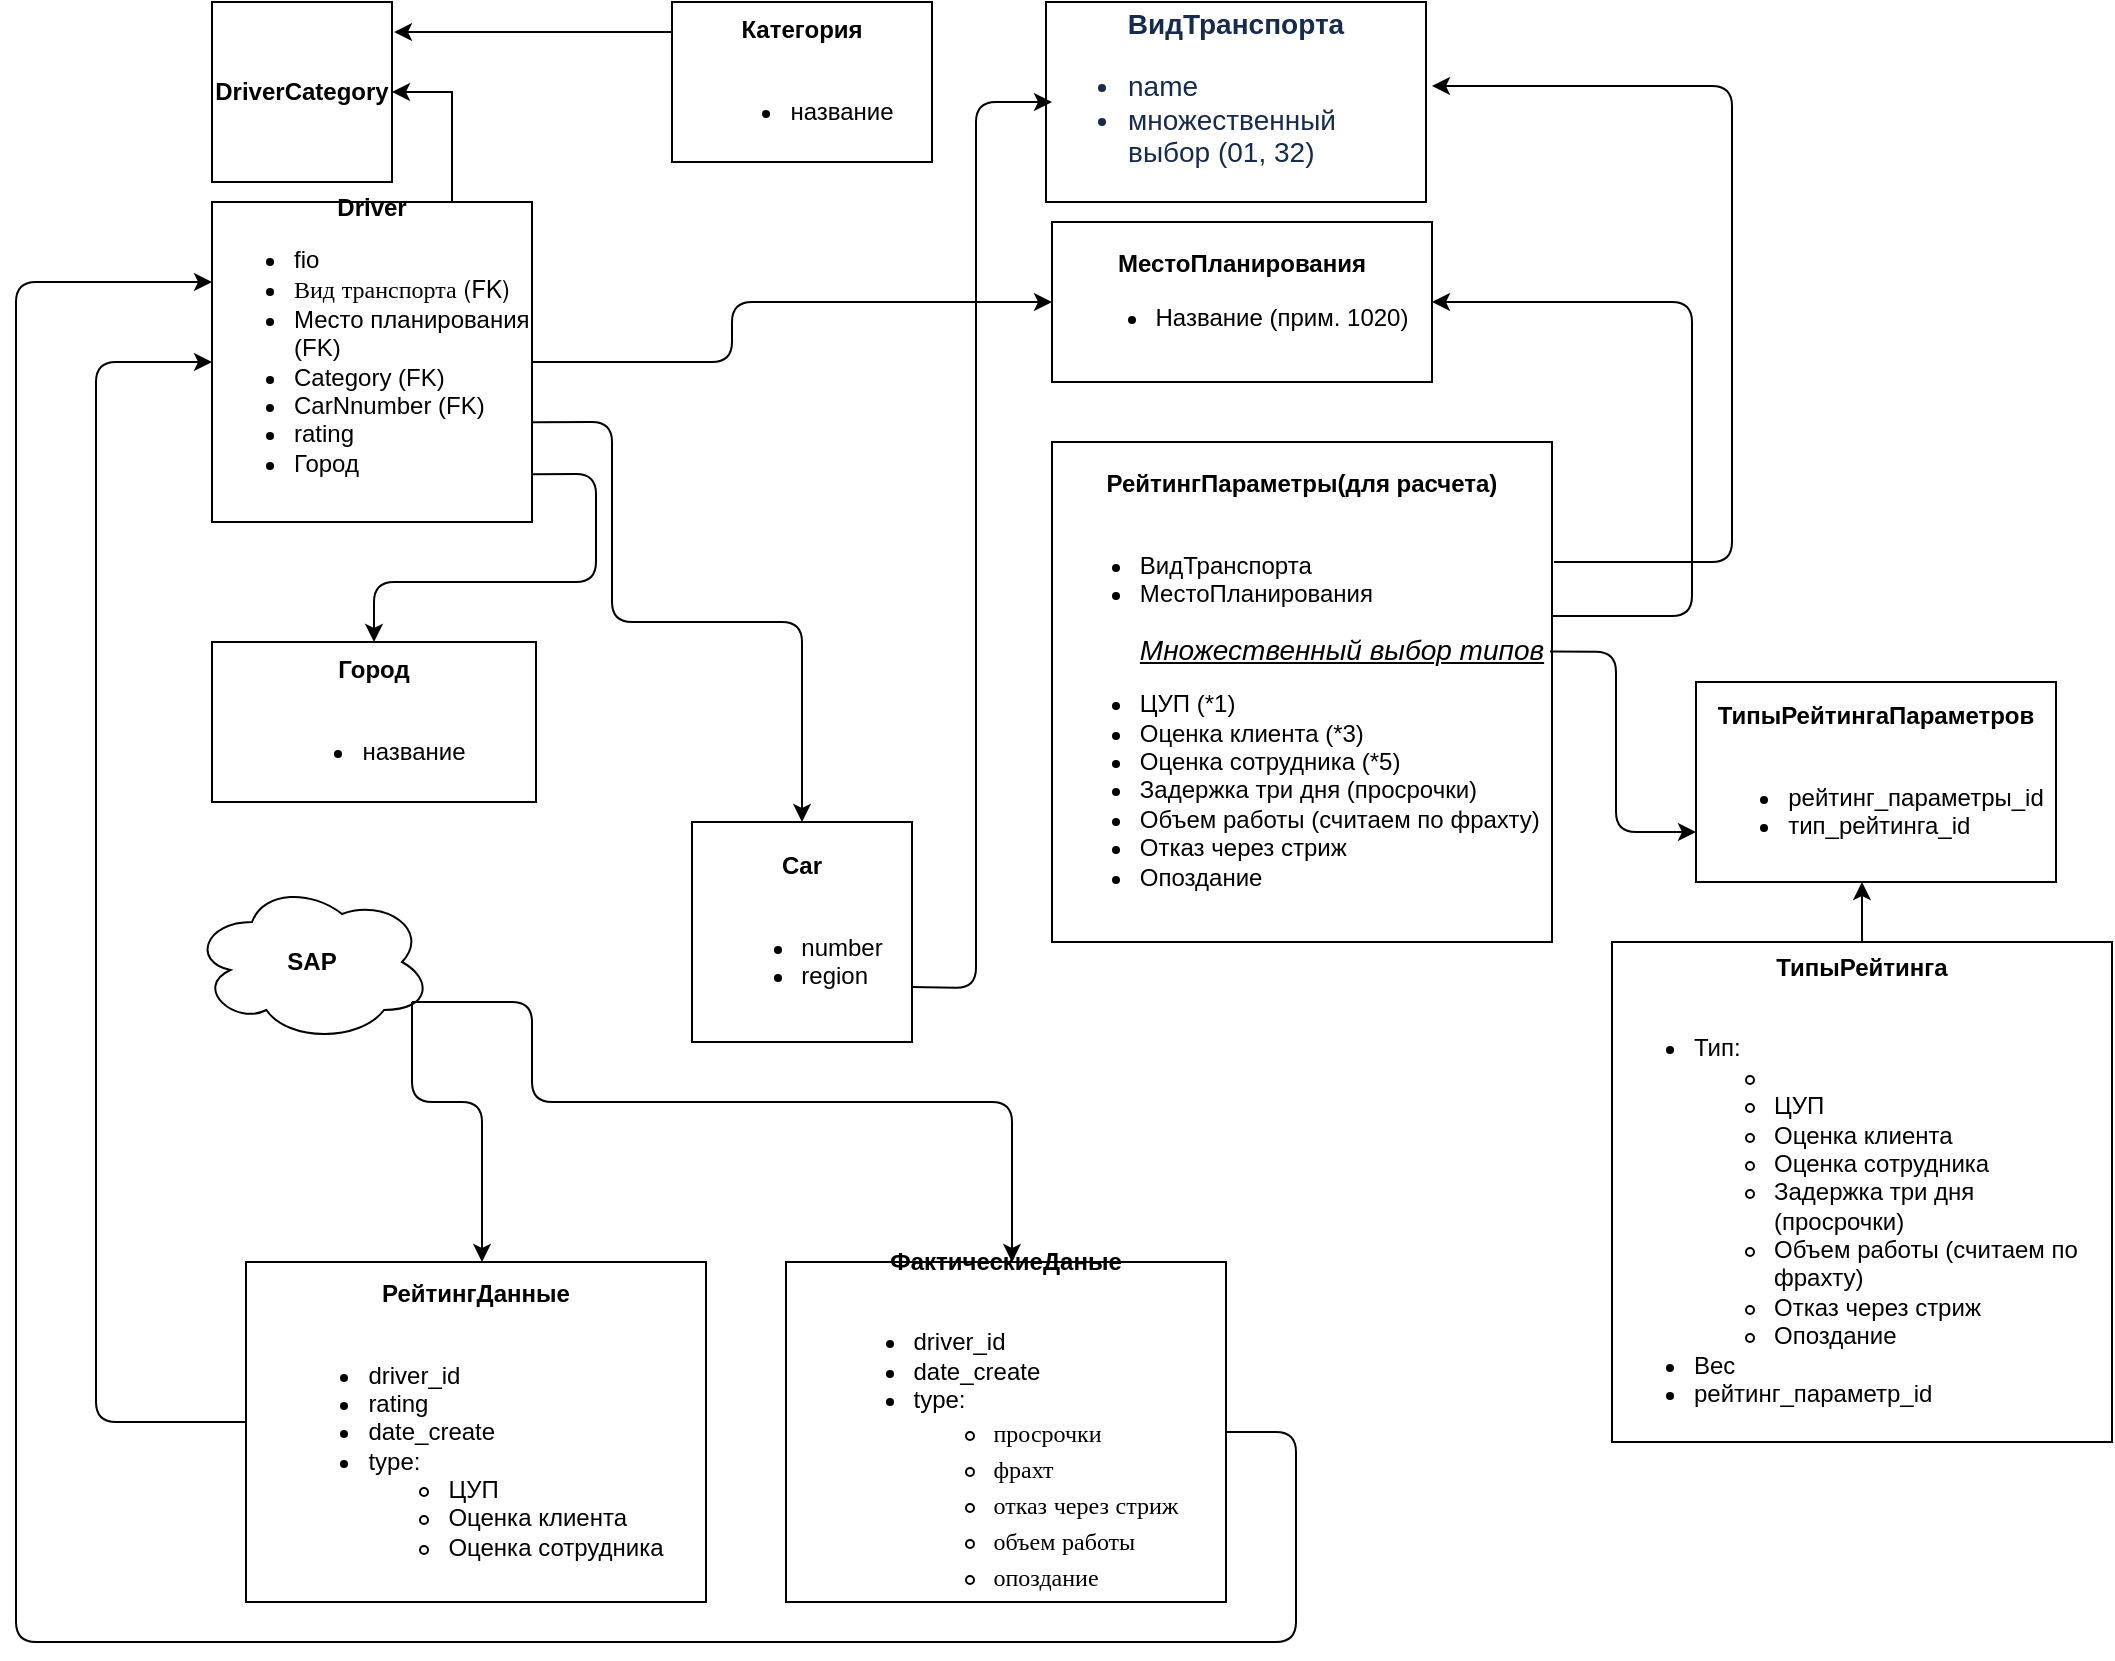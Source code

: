 <mxfile version="14.1.2" type="github"><diagram id="Umx6W6It8jFZoAWyNApW" name="Page-1"><mxGraphModel dx="1186" dy="567" grid="1" gridSize="10" guides="1" tooltips="1" connect="1" arrows="1" fold="1" page="1" pageScale="1" pageWidth="1169" pageHeight="827" math="0" shadow="0"><root><mxCell id="0"/><mxCell id="1" parent="0"/><mxCell id="KK8762Q6YuR6CZWRdjEQ-1" value="&lt;b&gt;Car&lt;/b&gt;&lt;br&gt;&lt;br&gt;&lt;div style=&quot;text-align: left&quot;&gt;&lt;ul&gt;&lt;li&gt;&lt;span&gt;number&lt;/span&gt;&lt;/li&gt;&lt;li&gt;&lt;span&gt;region&lt;/span&gt;&lt;/li&gt;&lt;/ul&gt;&lt;/div&gt;" style="whiteSpace=wrap;html=1;aspect=fixed;" parent="1" vertex="1"><mxGeometry x="378" y="420" width="110" height="110" as="geometry"/></mxCell><mxCell id="KK8762Q6YuR6CZWRdjEQ-36" style="edgeStyle=orthogonalEdgeStyle;rounded=0;orthogonalLoop=1;jettySize=auto;html=1;exitX=0.75;exitY=0;exitDx=0;exitDy=0;entryX=1;entryY=0.5;entryDx=0;entryDy=0;" parent="1" source="KK8762Q6YuR6CZWRdjEQ-2" target="KK8762Q6YuR6CZWRdjEQ-35" edge="1"><mxGeometry relative="1" as="geometry"/></mxCell><mxCell id="KK8762Q6YuR6CZWRdjEQ-2" value="&lt;b&gt;Driver&lt;/b&gt;&lt;br&gt;&lt;div style=&quot;text-align: left&quot;&gt;&lt;ul&gt;&lt;li&gt;&lt;span&gt;fio&lt;/span&gt;&lt;/li&gt;&lt;li&gt;&lt;span style=&quot;font-family: &amp;#34;helvetica neue&amp;#34;&quot;&gt;Вид транспорта (FK)&lt;/span&gt;&lt;/li&gt;&lt;li&gt;Место планирования (FK)&lt;/li&gt;&lt;li&gt;&lt;span&gt;Category (FK)&lt;/span&gt;&lt;/li&gt;&lt;li&gt;&lt;span style=&quot;font-family: &amp;#34;helvetica&amp;#34;&quot;&gt;CarNnumber (FK)&lt;/span&gt;&lt;/li&gt;&lt;li&gt;&lt;span style=&quot;font-family: &amp;#34;helvetica&amp;#34;&quot;&gt;rating&lt;/span&gt;&lt;/li&gt;&lt;li&gt;&lt;font face=&quot;helvetica&quot;&gt;Город&lt;/font&gt;&lt;/li&gt;&lt;/ul&gt;&lt;/div&gt;&lt;div style=&quot;text-align: left&quot;&gt;&lt;font face=&quot;helvetica neue&quot;&gt;&lt;br&gt;&lt;/font&gt;&lt;/div&gt;" style="whiteSpace=wrap;html=1;aspect=fixed;" parent="1" vertex="1"><mxGeometry x="138" y="110" width="160" height="160" as="geometry"/></mxCell><mxCell id="KK8762Q6YuR6CZWRdjEQ-3" value="" style="endArrow=classic;html=1;entryX=0.5;entryY=0;entryDx=0;entryDy=0;exitX=1;exitY=0.688;exitDx=0;exitDy=0;exitPerimeter=0;" parent="1" source="KK8762Q6YuR6CZWRdjEQ-2" target="KK8762Q6YuR6CZWRdjEQ-1" edge="1"><mxGeometry width="50" height="50" relative="1" as="geometry"><mxPoint x="298" y="160" as="sourcePoint"/><mxPoint x="558" y="180" as="targetPoint"/><Array as="points"><mxPoint x="338" y="220"/><mxPoint x="338" y="320"/><mxPoint x="433" y="320"/></Array></mxGeometry></mxCell><mxCell id="KK8762Q6YuR6CZWRdjEQ-4" value="&lt;b&gt;МестоПланирования&lt;/b&gt;&lt;br&gt;&lt;div style=&quot;text-align: left&quot;&gt;&lt;ul&gt;&lt;li&gt;&lt;span&gt;Название (прим. 1020)&lt;/span&gt;&lt;/li&gt;&lt;/ul&gt;&lt;/div&gt;" style="rounded=0;whiteSpace=wrap;html=1;" parent="1" vertex="1"><mxGeometry x="558" y="120" width="190" height="80" as="geometry"/></mxCell><mxCell id="KK8762Q6YuR6CZWRdjEQ-5" value="" style="endArrow=classic;html=1;entryX=0;entryY=0.5;entryDx=0;entryDy=0;exitX=1;exitY=0.5;exitDx=0;exitDy=0;" parent="1" source="KK8762Q6YuR6CZWRdjEQ-2" target="KK8762Q6YuR6CZWRdjEQ-4" edge="1"><mxGeometry width="50" height="50" relative="1" as="geometry"><mxPoint x="329" y="120" as="sourcePoint"/><mxPoint x="348" y="70" as="targetPoint"/><Array as="points"><mxPoint x="398" y="190"/><mxPoint x="398" y="160"/></Array></mxGeometry></mxCell><mxCell id="KK8762Q6YuR6CZWRdjEQ-6" value="&lt;span style=&quot;color: rgb(23 , 43 , 77) ; font-family: , , &amp;#34;segoe ui&amp;#34; , &amp;#34;roboto&amp;#34; , &amp;#34;oxygen&amp;#34; , &amp;#34;ubuntu&amp;#34; , &amp;#34;fira sans&amp;#34; , &amp;#34;droid sans&amp;#34; , &amp;#34;helvetica neue&amp;#34; , sans-serif ; font-size: 14px ; background-color: rgb(255 , 255 , 255)&quot;&gt;&lt;b&gt;ВидТранспорта&lt;/b&gt;&lt;br&gt;&lt;ul&gt;&lt;li style=&quot;text-align: left&quot;&gt;&lt;span style=&quot;color: rgb(23 , 43 , 77) ; font-family: , , &amp;#34;segoe ui&amp;#34; , &amp;#34;roboto&amp;#34; , &amp;#34;oxygen&amp;#34; , &amp;#34;ubuntu&amp;#34; , &amp;#34;fira sans&amp;#34; , &amp;#34;droid sans&amp;#34; , &amp;#34;helvetica neue&amp;#34; , sans-serif ; font-size: 14px ; background-color: rgb(255 , 255 , 255)&quot;&gt;name&lt;/span&gt;&lt;/li&gt;&lt;li style=&quot;text-align: left&quot;&gt;&lt;span style=&quot;color: rgb(23 , 43 , 77) ; font-family: , , &amp;#34;segoe ui&amp;#34; , &amp;#34;roboto&amp;#34; , &amp;#34;oxygen&amp;#34; , &amp;#34;ubuntu&amp;#34; , &amp;#34;fira sans&amp;#34; , &amp;#34;droid sans&amp;#34; , &amp;#34;helvetica neue&amp;#34; , sans-serif ; font-size: 14px ; background-color: rgb(255 , 255 , 255)&quot;&gt;множественный выбор (01,&amp;nbsp;32)&lt;/span&gt;&lt;/li&gt;&lt;/ul&gt;&lt;/span&gt;" style="rounded=0;whiteSpace=wrap;html=1;" parent="1" vertex="1"><mxGeometry x="555" y="10" width="190" height="100" as="geometry"/></mxCell><mxCell id="KK8762Q6YuR6CZWRdjEQ-9" value="" style="endArrow=classic;html=1;entryX=0;entryY=0.5;entryDx=0;entryDy=0;exitX=1;exitY=0.75;exitDx=0;exitDy=0;" parent="1" source="KK8762Q6YuR6CZWRdjEQ-1" edge="1"><mxGeometry width="50" height="50" relative="1" as="geometry"><mxPoint x="490" y="480" as="sourcePoint"/><mxPoint x="558.0" y="60" as="targetPoint"/><Array as="points"><mxPoint x="520" y="503"/><mxPoint x="520" y="60"/></Array></mxGeometry></mxCell><mxCell id="KK8762Q6YuR6CZWRdjEQ-10" value="&lt;b&gt;РейтингПараметры(для расчета)&lt;/b&gt;&lt;br&gt;&lt;br&gt;&lt;div style=&quot;text-align: left&quot;&gt;&lt;ul&gt;&lt;li&gt;&lt;span&gt;ВидТранспорта&lt;/span&gt;&lt;/li&gt;&lt;li&gt;&lt;span&gt;МестоПланирования&lt;/span&gt;&lt;/li&gt;&lt;/ul&gt;&lt;/div&gt;&lt;blockquote style=&quot;margin: 0 0 0 40px ; border: none ; padding: 0px&quot;&gt;&lt;div style=&quot;text-align: left&quot;&gt;&lt;div&gt;&lt;i&gt;&lt;u&gt;&lt;font style=&quot;font-size: 14px&quot;&gt;Множественный выбор типов&lt;/font&gt;&lt;/u&gt;&lt;/i&gt;&lt;/div&gt;&lt;/div&gt;&lt;/blockquote&gt;&lt;div&gt;&lt;ul&gt;&lt;li style=&quot;text-align: left&quot;&gt;ЦУП (*1)&lt;/li&gt;&lt;li style=&quot;text-align: left&quot;&gt;Оценка клиента (*3)&lt;/li&gt;&lt;li style=&quot;text-align: left&quot;&gt;Оценка сотрудника (*5)&lt;/li&gt;&lt;li style=&quot;text-align: left&quot;&gt;Задержка три дня (просрочки)&lt;/li&gt;&lt;li style=&quot;text-align: left&quot;&gt;Объем работы (считаем по фрахту)&lt;/li&gt;&lt;li style=&quot;text-align: left&quot;&gt;Отказ через стриж&lt;/li&gt;&lt;li style=&quot;text-align: left&quot;&gt;Опоздание&lt;/li&gt;&lt;/ul&gt;&lt;/div&gt;" style="whiteSpace=wrap;html=1;aspect=fixed;" parent="1" vertex="1"><mxGeometry x="558" y="230" width="250" height="250" as="geometry"/></mxCell><mxCell id="KK8762Q6YuR6CZWRdjEQ-12" value="" style="endArrow=classic;html=1;entryX=1;entryY=0.5;entryDx=0;entryDy=0;exitX=0.999;exitY=0.348;exitDx=0;exitDy=0;exitPerimeter=0;" parent="1" source="KK8762Q6YuR6CZWRdjEQ-10" target="KK8762Q6YuR6CZWRdjEQ-4" edge="1"><mxGeometry width="50" height="50" relative="1" as="geometry"><mxPoint x="818" y="290" as="sourcePoint"/><mxPoint x="838" y="40" as="targetPoint"/><Array as="points"><mxPoint x="878" y="317"/><mxPoint x="878" y="160"/></Array></mxGeometry></mxCell><mxCell id="KK8762Q6YuR6CZWRdjEQ-13" value="" style="endArrow=classic;html=1;" parent="1" edge="1"><mxGeometry width="50" height="50" relative="1" as="geometry"><mxPoint x="809" y="290" as="sourcePoint"/><mxPoint x="748" y="52" as="targetPoint"/><Array as="points"><mxPoint x="898" y="290"/><mxPoint x="898" y="52"/></Array></mxGeometry></mxCell><mxCell id="KK8762Q6YuR6CZWRdjEQ-37" style="edgeStyle=orthogonalEdgeStyle;rounded=0;orthogonalLoop=1;jettySize=auto;html=1;entryX=1.011;entryY=0.167;entryDx=0;entryDy=0;entryPerimeter=0;" parent="1" source="KK8762Q6YuR6CZWRdjEQ-17" target="KK8762Q6YuR6CZWRdjEQ-35" edge="1"><mxGeometry relative="1" as="geometry"><Array as="points"><mxPoint x="466" y="25"/></Array></mxGeometry></mxCell><mxCell id="KK8762Q6YuR6CZWRdjEQ-17" value="&lt;b&gt;Категория&lt;/b&gt;&lt;br&gt;&lt;br&gt;&lt;div style=&quot;text-align: left&quot;&gt;&lt;ul&gt;&lt;li&gt;&lt;span&gt;название&lt;/span&gt;&lt;/li&gt;&lt;/ul&gt;&lt;/div&gt;" style="rounded=0;whiteSpace=wrap;html=1;" parent="1" vertex="1"><mxGeometry x="368" y="10" width="130" height="80" as="geometry"/></mxCell><mxCell id="KK8762Q6YuR6CZWRdjEQ-19" value="&lt;b&gt;РейтингДанные&lt;/b&gt;&lt;br&gt;&lt;br&gt;&lt;div&gt;&lt;ul&gt;&lt;li style=&quot;text-align: left&quot;&gt;driver_id&lt;/li&gt;&lt;li style=&quot;text-align: left&quot;&gt;rating&lt;/li&gt;&lt;li style=&quot;text-align: left&quot;&gt;date_create&lt;/li&gt;&lt;li style=&quot;text-align: left&quot;&gt;type:&lt;/li&gt;&lt;ul&gt;&lt;li style=&quot;text-align: left&quot;&gt;ЦУП&lt;/li&gt;&lt;li style=&quot;text-align: left&quot;&gt;Оценка клиента&lt;/li&gt;&lt;li style=&quot;text-align: left&quot;&gt;Оценка сотрудника&lt;/li&gt;&lt;/ul&gt;&lt;/ul&gt;&lt;/div&gt;" style="rounded=0;whiteSpace=wrap;html=1;" parent="1" vertex="1"><mxGeometry x="155" y="640" width="230" height="170" as="geometry"/></mxCell><mxCell id="KK8762Q6YuR6CZWRdjEQ-21" value="&lt;b&gt;ФактическиеДаные&lt;br&gt;&lt;br&gt;&lt;/b&gt;&lt;p class=&quot;p1&quot; style=&quot;text-align: left ; margin: 0px ; font-stretch: normal ; line-height: normal ; font-family: &amp;#34;helvetica neue&amp;#34;&quot;&gt;&lt;/p&gt;&lt;ul&gt;&lt;li style=&quot;text-align: left&quot;&gt;driver_id&lt;/li&gt;&lt;li style=&quot;text-align: left&quot;&gt;date_create&lt;/li&gt;&lt;li style=&quot;text-align: left&quot;&gt;type:&lt;/li&gt;&lt;ul&gt;&lt;li style=&quot;text-align: left&quot;&gt;&lt;p class=&quot;p1&quot; style=&quot;margin: 0px ; font-stretch: normal ; line-height: normal ; font-family: &amp;#34;helvetica neue&amp;#34;&quot;&gt;просрочки&lt;/p&gt;&lt;/li&gt;&lt;li style=&quot;text-align: left&quot;&gt;&lt;p class=&quot;p1&quot; style=&quot;margin: 0px ; font-stretch: normal ; line-height: normal ; font-family: &amp;#34;helvetica neue&amp;#34;&quot;&gt;фрахт&lt;/p&gt;&lt;/li&gt;&lt;li style=&quot;text-align: left&quot;&gt;&lt;p class=&quot;p1&quot; style=&quot;margin: 0px ; font-stretch: normal ; line-height: normal ; font-family: &amp;#34;helvetica neue&amp;#34;&quot;&gt;отказ через стриж&lt;/p&gt;&lt;/li&gt;&lt;li style=&quot;text-align: left&quot;&gt;&lt;p class=&quot;p1&quot; style=&quot;margin: 0px ; font-stretch: normal ; line-height: normal ; font-family: &amp;#34;helvetica neue&amp;#34;&quot;&gt;объем работы&lt;/p&gt;&lt;/li&gt;&lt;li style=&quot;text-align: left&quot;&gt;&lt;p class=&quot;p1&quot; style=&quot;margin: 0px ; font-stretch: normal ; line-height: normal ; font-family: &amp;#34;helvetica neue&amp;#34;&quot;&gt;опоздание&lt;/p&gt;&lt;/li&gt;&lt;/ul&gt;&lt;/ul&gt;&lt;p&gt;&lt;/p&gt;" style="rounded=0;whiteSpace=wrap;html=1;" parent="1" vertex="1"><mxGeometry x="425" y="640" width="220" height="170" as="geometry"/></mxCell><mxCell id="KK8762Q6YuR6CZWRdjEQ-22" value="&lt;b&gt;SAP&lt;/b&gt;" style="ellipse;shape=cloud;whiteSpace=wrap;html=1;" parent="1" vertex="1"><mxGeometry x="128" y="450" width="120" height="80" as="geometry"/></mxCell><mxCell id="KK8762Q6YuR6CZWRdjEQ-23" value="" style="endArrow=classic;html=1;entryX=0.5;entryY=0;entryDx=0;entryDy=0;" parent="1" edge="1"><mxGeometry width="50" height="50" relative="1" as="geometry"><mxPoint x="238" y="510" as="sourcePoint"/><mxPoint x="273.0" y="640" as="targetPoint"/><Array as="points"><mxPoint x="238" y="560"/><mxPoint x="273" y="560"/></Array></mxGeometry></mxCell><mxCell id="KK8762Q6YuR6CZWRdjEQ-24" value="" style="endArrow=classic;html=1;entryX=0.5;entryY=0;entryDx=0;entryDy=0;" parent="1" edge="1"><mxGeometry width="50" height="50" relative="1" as="geometry"><mxPoint x="238" y="510" as="sourcePoint"/><mxPoint x="538.0" y="640" as="targetPoint"/><Array as="points"><mxPoint x="298" y="510"/><mxPoint x="298" y="560"/><mxPoint x="538" y="560"/></Array></mxGeometry></mxCell><mxCell id="KK8762Q6YuR6CZWRdjEQ-32" style="edgeStyle=orthogonalEdgeStyle;rounded=0;orthogonalLoop=1;jettySize=auto;html=1;entryX=0.461;entryY=1;entryDx=0;entryDy=0;entryPerimeter=0;" parent="1" source="KK8762Q6YuR6CZWRdjEQ-25" target="KK8762Q6YuR6CZWRdjEQ-30" edge="1"><mxGeometry relative="1" as="geometry"/></mxCell><mxCell id="KK8762Q6YuR6CZWRdjEQ-25" value="&lt;b&gt;ТипыРейтинга&lt;/b&gt;&lt;br&gt;&lt;br&gt;&lt;div style=&quot;text-align: left&quot;&gt;&lt;ul&gt;&lt;li&gt;&lt;span&gt;Тип:&lt;/span&gt;&lt;/li&gt;&lt;ul&gt;&lt;li&gt;&lt;span&gt;&lt;/span&gt;&lt;/li&gt;&lt;li&gt;ЦУП&lt;/li&gt;&lt;li&gt;Оценка клиента&lt;/li&gt;&lt;li&gt;Оценка сотрудника&lt;/li&gt;&lt;li&gt;Задержка три дня (просрочки)&lt;/li&gt;&lt;li&gt;Объем работы (считаем по фрахту)&lt;/li&gt;&lt;li&gt;Отказ через стриж&lt;/li&gt;&lt;li&gt;Опоздание&lt;/li&gt;&lt;/ul&gt;&lt;li&gt;&lt;span&gt;Вес&lt;/span&gt;&lt;/li&gt;&lt;li&gt;рейтинг_параметр_id&lt;/li&gt;&lt;/ul&gt;&lt;/div&gt;" style="whiteSpace=wrap;html=1;aspect=fixed;" parent="1" vertex="1"><mxGeometry x="838" y="480" width="250" height="250" as="geometry"/></mxCell><mxCell id="KK8762Q6YuR6CZWRdjEQ-26" value="" style="endArrow=classic;html=1;entryX=0;entryY=0.75;entryDx=0;entryDy=0;exitX=0.996;exitY=0.419;exitDx=0;exitDy=0;exitPerimeter=0;" parent="1" source="KK8762Q6YuR6CZWRdjEQ-10" target="KK8762Q6YuR6CZWRdjEQ-30" edge="1"><mxGeometry width="50" height="50" relative="1" as="geometry"><mxPoint x="1208" y="460" as="sourcePoint"/><mxPoint x="1138" y="360" as="targetPoint"/><Array as="points"><mxPoint x="840" y="335"/><mxPoint x="840" y="425"/></Array></mxGeometry></mxCell><mxCell id="KK8762Q6YuR6CZWRdjEQ-27" value="" style="endArrow=classic;html=1;entryX=0;entryY=0.5;entryDx=0;entryDy=0;" parent="1" target="KK8762Q6YuR6CZWRdjEQ-2" edge="1"><mxGeometry width="50" height="50" relative="1" as="geometry"><mxPoint x="155" y="720" as="sourcePoint"/><mxPoint x="15" y="560" as="targetPoint"/><Array as="points"><mxPoint x="80" y="720"/><mxPoint x="80" y="190"/></Array></mxGeometry></mxCell><mxCell id="KK8762Q6YuR6CZWRdjEQ-29" value="" style="endArrow=classic;html=1;exitX=1;exitY=0.5;exitDx=0;exitDy=0;entryX=0;entryY=0.25;entryDx=0;entryDy=0;" parent="1" source="KK8762Q6YuR6CZWRdjEQ-21" target="KK8762Q6YuR6CZWRdjEQ-2" edge="1"><mxGeometry width="50" height="50" relative="1" as="geometry"><mxPoint x="640" y="620" as="sourcePoint"/><mxPoint x="690" y="570" as="targetPoint"/><Array as="points"><mxPoint x="680" y="725"/><mxPoint x="680" y="830"/><mxPoint x="40" y="830"/><mxPoint x="40" y="150"/></Array></mxGeometry></mxCell><mxCell id="KK8762Q6YuR6CZWRdjEQ-30" value="&lt;b&gt;ТипыРейтингаПараметров&lt;/b&gt;&lt;br&gt;&lt;br&gt;&lt;div style=&quot;text-align: left&quot;&gt;&lt;ul&gt;&lt;li&gt;рейтинг_параметры_id&lt;/li&gt;&lt;li&gt;тип_рейтинга_id&lt;/li&gt;&lt;/ul&gt;&lt;/div&gt;" style="rounded=0;whiteSpace=wrap;html=1;" parent="1" vertex="1"><mxGeometry x="880" y="350" width="180" height="100" as="geometry"/></mxCell><mxCell id="KK8762Q6YuR6CZWRdjEQ-33" value="&lt;b&gt;Город&lt;/b&gt;&lt;br&gt;&lt;br&gt;&lt;div style=&quot;text-align: left&quot;&gt;&lt;ul&gt;&lt;li&gt;название&lt;/li&gt;&lt;/ul&gt;&lt;/div&gt;" style="rounded=0;whiteSpace=wrap;html=1;" parent="1" vertex="1"><mxGeometry x="138" y="330" width="162" height="80" as="geometry"/></mxCell><mxCell id="KK8762Q6YuR6CZWRdjEQ-34" value="" style="endArrow=classic;html=1;entryX=0.5;entryY=0;entryDx=0;entryDy=0;exitX=0.997;exitY=0.851;exitDx=0;exitDy=0;exitPerimeter=0;" parent="1" source="KK8762Q6YuR6CZWRdjEQ-2" target="KK8762Q6YuR6CZWRdjEQ-33" edge="1"><mxGeometry width="50" height="50" relative="1" as="geometry"><mxPoint x="270" y="320" as="sourcePoint"/><mxPoint x="320" y="270" as="targetPoint"/><Array as="points"><mxPoint x="330" y="246"/><mxPoint x="330" y="300"/><mxPoint x="219" y="300"/></Array></mxGeometry></mxCell><mxCell id="KK8762Q6YuR6CZWRdjEQ-35" value="&lt;b&gt;DriverCategory&lt;/b&gt;" style="whiteSpace=wrap;html=1;aspect=fixed;" parent="1" vertex="1"><mxGeometry x="138" y="10" width="90" height="90" as="geometry"/></mxCell></root></mxGraphModel></diagram></mxfile>